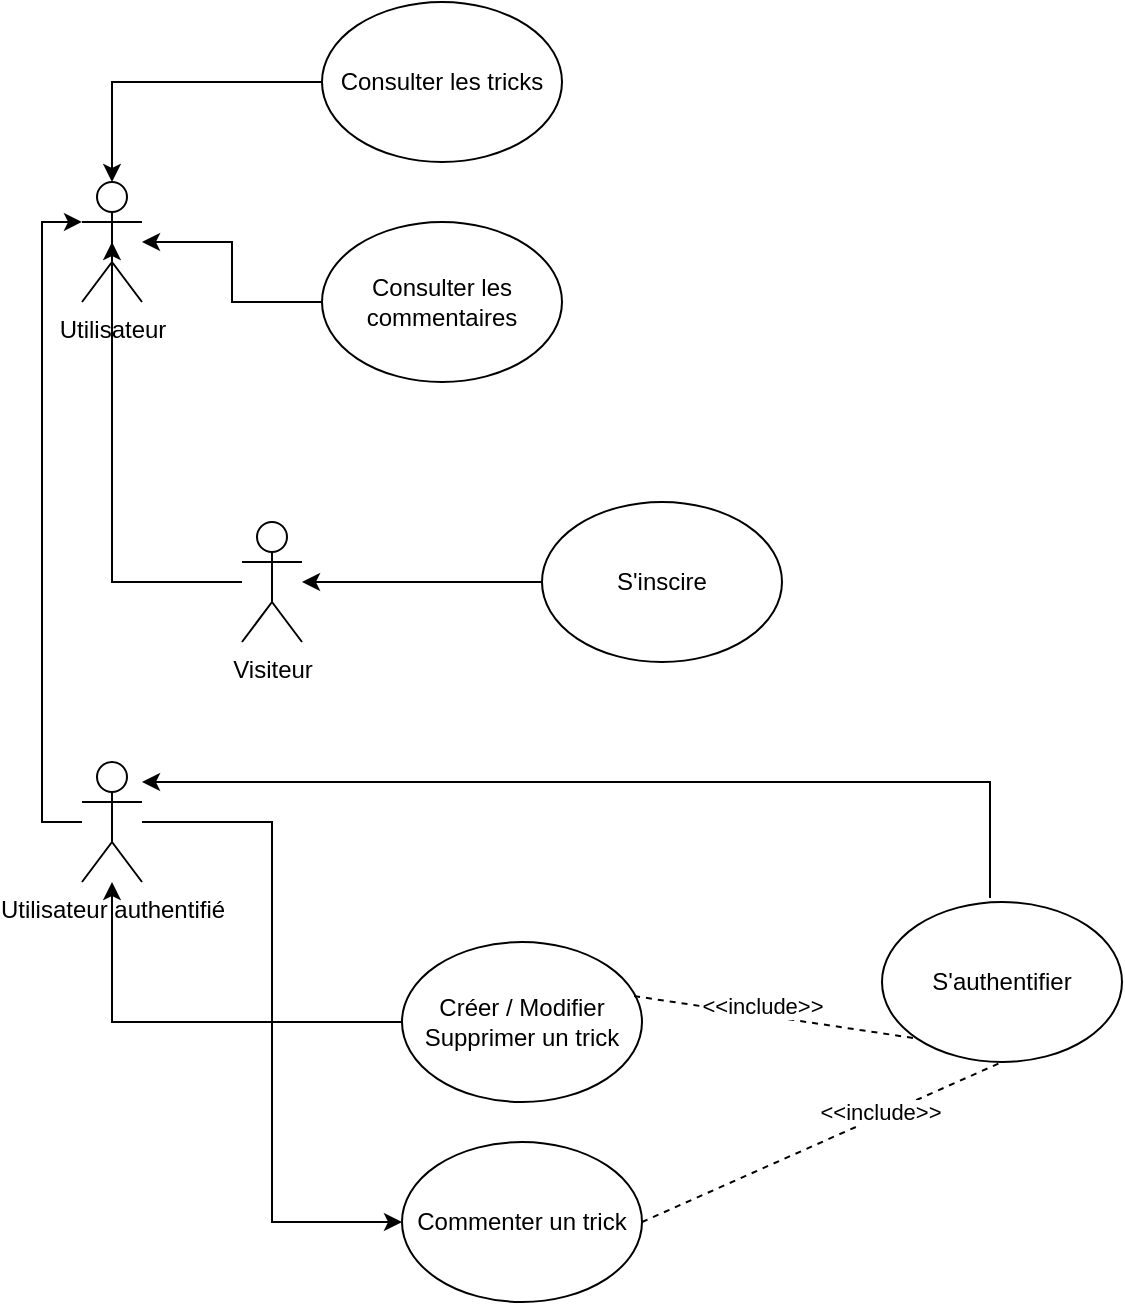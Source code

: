 <mxfile version="20.8.16" type="device"><diagram name="Page-1" id="ICL8-wIIarGFd__vAtvq"><mxGraphModel dx="1482" dy="854" grid="1" gridSize="10" guides="1" tooltips="1" connect="1" arrows="1" fold="1" page="1" pageScale="1" pageWidth="850" pageHeight="1100" math="0" shadow="0"><root><mxCell id="0"/><mxCell id="1" parent="0"/><mxCell id="qOhmblmSQmJCBJUenI1Y-1" value="Utilisateur&lt;br&gt;" style="shape=umlActor;verticalLabelPosition=bottom;verticalAlign=top;html=1;outlineConnect=0;" vertex="1" parent="1"><mxGeometry x="130" y="190" width="30" height="60" as="geometry"/></mxCell><mxCell id="qOhmblmSQmJCBJUenI1Y-10" style="edgeStyle=orthogonalEdgeStyle;rounded=0;orthogonalLoop=1;jettySize=auto;html=1;entryX=0.5;entryY=0;entryDx=0;entryDy=0;entryPerimeter=0;" edge="1" parent="1" source="qOhmblmSQmJCBJUenI1Y-2" target="qOhmblmSQmJCBJUenI1Y-1"><mxGeometry relative="1" as="geometry"/></mxCell><mxCell id="qOhmblmSQmJCBJUenI1Y-2" value="Consulter les tricks" style="ellipse;whiteSpace=wrap;html=1;" vertex="1" parent="1"><mxGeometry x="250" y="100" width="120" height="80" as="geometry"/></mxCell><mxCell id="qOhmblmSQmJCBJUenI1Y-11" style="edgeStyle=orthogonalEdgeStyle;rounded=0;orthogonalLoop=1;jettySize=auto;html=1;" edge="1" parent="1" source="qOhmblmSQmJCBJUenI1Y-3" target="qOhmblmSQmJCBJUenI1Y-1"><mxGeometry relative="1" as="geometry"/></mxCell><mxCell id="qOhmblmSQmJCBJUenI1Y-3" value="Consulter les commentaires" style="ellipse;whiteSpace=wrap;html=1;" vertex="1" parent="1"><mxGeometry x="250" y="210" width="120" height="80" as="geometry"/></mxCell><mxCell id="qOhmblmSQmJCBJUenI1Y-5" style="edgeStyle=orthogonalEdgeStyle;rounded=0;orthogonalLoop=1;jettySize=auto;html=1;entryX=0.5;entryY=0.5;entryDx=0;entryDy=0;entryPerimeter=0;" edge="1" parent="1" source="qOhmblmSQmJCBJUenI1Y-4" target="qOhmblmSQmJCBJUenI1Y-1"><mxGeometry relative="1" as="geometry"/></mxCell><mxCell id="qOhmblmSQmJCBJUenI1Y-4" value="Visiteur" style="shape=umlActor;verticalLabelPosition=bottom;verticalAlign=top;html=1;outlineConnect=0;" vertex="1" parent="1"><mxGeometry x="210" y="360" width="30" height="60" as="geometry"/></mxCell><mxCell id="qOhmblmSQmJCBJUenI1Y-7" style="edgeStyle=orthogonalEdgeStyle;rounded=0;orthogonalLoop=1;jettySize=auto;html=1;entryX=0;entryY=0.333;entryDx=0;entryDy=0;entryPerimeter=0;" edge="1" parent="1" source="qOhmblmSQmJCBJUenI1Y-6" target="qOhmblmSQmJCBJUenI1Y-1"><mxGeometry relative="1" as="geometry"><mxPoint x="110" y="320" as="targetPoint"/><Array as="points"><mxPoint x="110" y="510"/><mxPoint x="110" y="210"/></Array></mxGeometry></mxCell><mxCell id="qOhmblmSQmJCBJUenI1Y-18" style="edgeStyle=orthogonalEdgeStyle;rounded=0;orthogonalLoop=1;jettySize=auto;html=1;entryX=0;entryY=0.5;entryDx=0;entryDy=0;" edge="1" parent="1" source="qOhmblmSQmJCBJUenI1Y-6" target="qOhmblmSQmJCBJUenI1Y-13"><mxGeometry relative="1" as="geometry"/></mxCell><mxCell id="qOhmblmSQmJCBJUenI1Y-6" value="Utilisateur authentifié" style="shape=umlActor;verticalLabelPosition=bottom;verticalAlign=top;html=1;outlineConnect=0;" vertex="1" parent="1"><mxGeometry x="130" y="480" width="30" height="60" as="geometry"/></mxCell><mxCell id="qOhmblmSQmJCBJUenI1Y-9" style="edgeStyle=orthogonalEdgeStyle;rounded=0;orthogonalLoop=1;jettySize=auto;html=1;" edge="1" parent="1" source="qOhmblmSQmJCBJUenI1Y-8" target="qOhmblmSQmJCBJUenI1Y-4"><mxGeometry relative="1" as="geometry"/></mxCell><mxCell id="qOhmblmSQmJCBJUenI1Y-8" value="S'inscire" style="ellipse;whiteSpace=wrap;html=1;" vertex="1" parent="1"><mxGeometry x="360" y="350" width="120" height="80" as="geometry"/></mxCell><mxCell id="qOhmblmSQmJCBJUenI1Y-17" style="edgeStyle=orthogonalEdgeStyle;rounded=0;orthogonalLoop=1;jettySize=auto;html=1;exitX=0.45;exitY=-0.025;exitDx=0;exitDy=0;exitPerimeter=0;" edge="1" parent="1" source="qOhmblmSQmJCBJUenI1Y-12" target="qOhmblmSQmJCBJUenI1Y-6"><mxGeometry relative="1" as="geometry"><Array as="points"><mxPoint x="584" y="490"/></Array></mxGeometry></mxCell><mxCell id="qOhmblmSQmJCBJUenI1Y-12" value="S'authentifier" style="ellipse;whiteSpace=wrap;html=1;" vertex="1" parent="1"><mxGeometry x="530" y="550" width="120" height="80" as="geometry"/></mxCell><mxCell id="qOhmblmSQmJCBJUenI1Y-13" value="Commenter un trick" style="ellipse;whiteSpace=wrap;html=1;" vertex="1" parent="1"><mxGeometry x="290" y="670" width="120" height="80" as="geometry"/></mxCell><mxCell id="qOhmblmSQmJCBJUenI1Y-19" style="edgeStyle=orthogonalEdgeStyle;rounded=0;orthogonalLoop=1;jettySize=auto;html=1;" edge="1" parent="1" source="qOhmblmSQmJCBJUenI1Y-14" target="qOhmblmSQmJCBJUenI1Y-6"><mxGeometry relative="1" as="geometry"/></mxCell><mxCell id="qOhmblmSQmJCBJUenI1Y-14" value="Créer / Modifier Supprimer un trick" style="ellipse;whiteSpace=wrap;html=1;" vertex="1" parent="1"><mxGeometry x="290" y="570" width="120" height="80" as="geometry"/></mxCell><mxCell id="qOhmblmSQmJCBJUenI1Y-25" value="" style="endArrow=none;dashed=1;html=1;rounded=0;entryX=0.5;entryY=1;entryDx=0;entryDy=0;exitX=1;exitY=0.5;exitDx=0;exitDy=0;" edge="1" parent="1" source="qOhmblmSQmJCBJUenI1Y-13" target="qOhmblmSQmJCBJUenI1Y-12"><mxGeometry width="50" height="50" relative="1" as="geometry"><mxPoint x="500" y="720" as="sourcePoint"/><mxPoint x="550" y="670" as="targetPoint"/></mxGeometry></mxCell><mxCell id="qOhmblmSQmJCBJUenI1Y-26" value="&amp;lt;&amp;lt;include&amp;gt;&amp;gt;" style="edgeLabel;html=1;align=center;verticalAlign=middle;resizable=0;points=[];" vertex="1" connectable="0" parent="qOhmblmSQmJCBJUenI1Y-25"><mxGeometry x="0.327" y="2" relative="1" as="geometry"><mxPoint as="offset"/></mxGeometry></mxCell><mxCell id="qOhmblmSQmJCBJUenI1Y-27" value="" style="endArrow=none;dashed=1;html=1;rounded=0;entryX=0;entryY=1;entryDx=0;entryDy=0;exitX=0.967;exitY=0.338;exitDx=0;exitDy=0;exitPerimeter=0;" edge="1" parent="1" source="qOhmblmSQmJCBJUenI1Y-14" target="qOhmblmSQmJCBJUenI1Y-12"><mxGeometry width="50" height="50" relative="1" as="geometry"><mxPoint x="400" y="600" as="sourcePoint"/><mxPoint x="450" y="550" as="targetPoint"/></mxGeometry></mxCell><mxCell id="qOhmblmSQmJCBJUenI1Y-28" value="&amp;lt;&amp;lt;include&amp;gt;&amp;gt;" style="edgeLabel;html=1;align=center;verticalAlign=middle;resizable=0;points=[];" vertex="1" connectable="0" parent="qOhmblmSQmJCBJUenI1Y-27"><mxGeometry x="-0.34" y="2" relative="1" as="geometry"><mxPoint x="17" as="offset"/></mxGeometry></mxCell></root></mxGraphModel></diagram></mxfile>